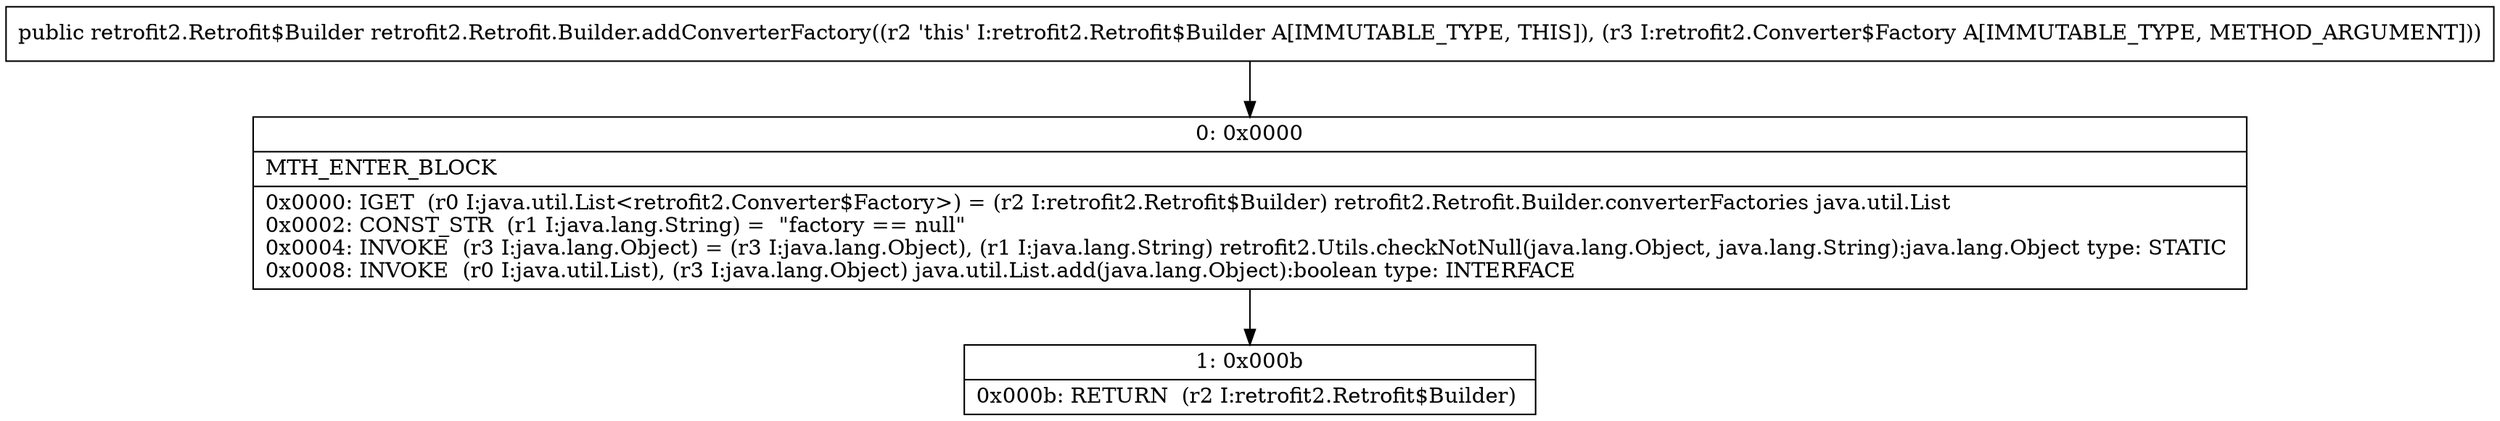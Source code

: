 digraph "CFG forretrofit2.Retrofit.Builder.addConverterFactory(Lretrofit2\/Converter$Factory;)Lretrofit2\/Retrofit$Builder;" {
Node_0 [shape=record,label="{0\:\ 0x0000|MTH_ENTER_BLOCK\l|0x0000: IGET  (r0 I:java.util.List\<retrofit2.Converter$Factory\>) = (r2 I:retrofit2.Retrofit$Builder) retrofit2.Retrofit.Builder.converterFactories java.util.List \l0x0002: CONST_STR  (r1 I:java.lang.String) =  \"factory == null\" \l0x0004: INVOKE  (r3 I:java.lang.Object) = (r3 I:java.lang.Object), (r1 I:java.lang.String) retrofit2.Utils.checkNotNull(java.lang.Object, java.lang.String):java.lang.Object type: STATIC \l0x0008: INVOKE  (r0 I:java.util.List), (r3 I:java.lang.Object) java.util.List.add(java.lang.Object):boolean type: INTERFACE \l}"];
Node_1 [shape=record,label="{1\:\ 0x000b|0x000b: RETURN  (r2 I:retrofit2.Retrofit$Builder) \l}"];
MethodNode[shape=record,label="{public retrofit2.Retrofit$Builder retrofit2.Retrofit.Builder.addConverterFactory((r2 'this' I:retrofit2.Retrofit$Builder A[IMMUTABLE_TYPE, THIS]), (r3 I:retrofit2.Converter$Factory A[IMMUTABLE_TYPE, METHOD_ARGUMENT])) }"];
MethodNode -> Node_0;
Node_0 -> Node_1;
}

